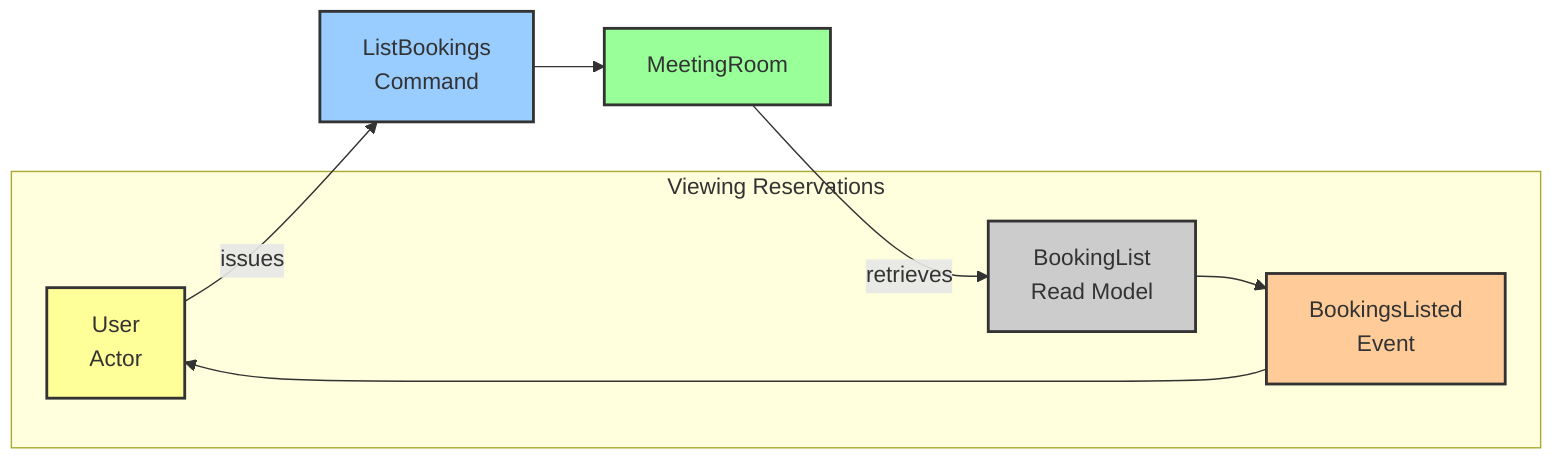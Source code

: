 flowchart LR
    %% Actor
    User[User<br>Actor]

    %% Flow 3: Viewing Reservations
    User -->|issues| ListBookings[ListBookings<br>Command]
    ListBookings --> MeetingRoom
    MeetingRoom -->|retrieves| BookingList[BookingList<br>Read Model]
    subgraph Viewing Reservations
        BookingList --> BookingsListed[BookingsListed<br>Event]
        BookingsListed --> User
    end

    %% Styling to mimic Event Storming colors
    classDef yellow fill:#FFFF99,stroke:#333,stroke-width:2px
    classDef blue fill:#99CCFF,stroke:#333,stroke-width:2px
    classDef green fill:#99FF99,stroke:#333,stroke-width:2px
    classDef orange fill:#FFCC99,stroke:#333,stroke-width:2px
    classDef gray fill:#CCCCCC,stroke:#333,stroke-width:2px

    class User yellow
    class BookRoom,ListBookings blue
    class MeetingRoom green
    class BookingsListed orange
    class BookingList gray